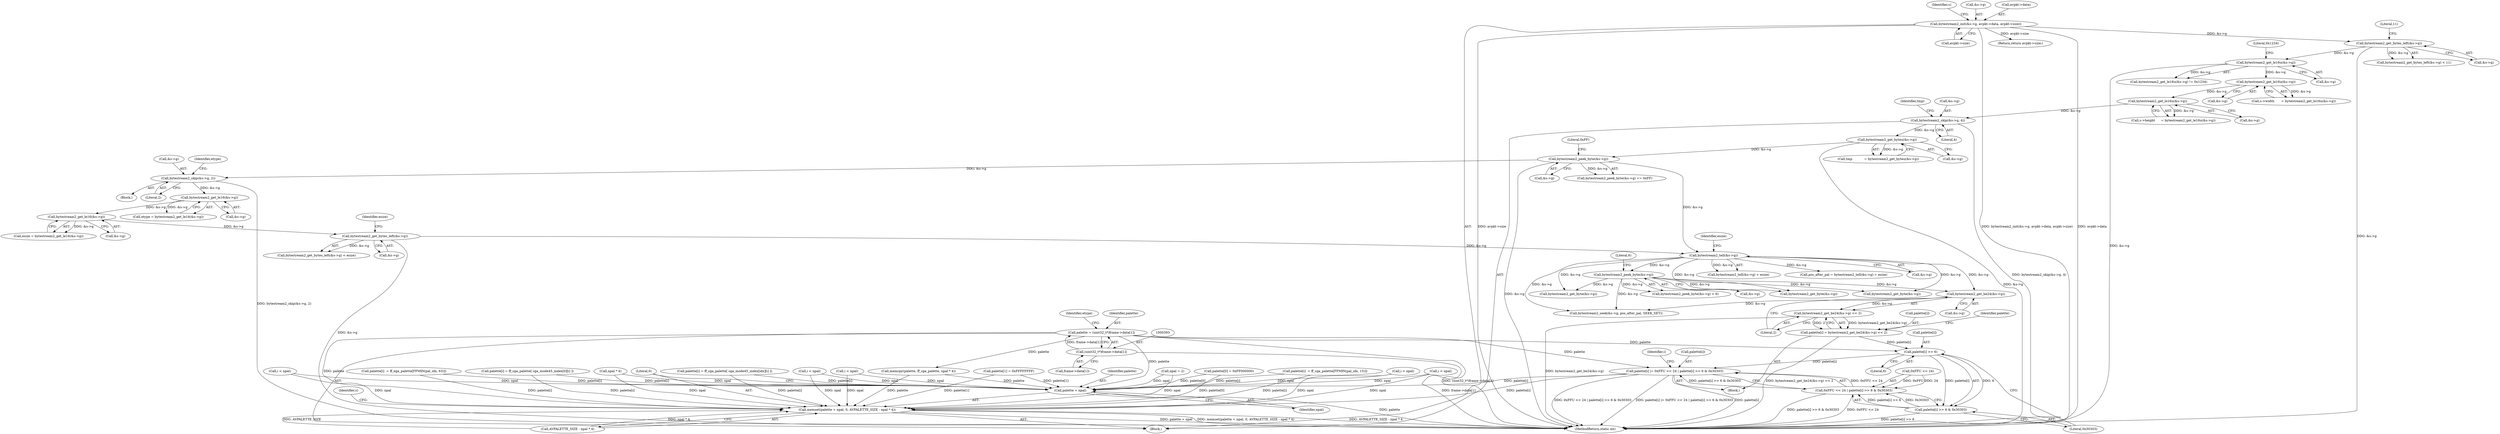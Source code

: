 digraph "0_FFmpeg_8c2ea3030af7b40a3c4275696fb5c76cdb80950a@pointer" {
"1000570" [label="(Call,palette[i] >> 6)"];
"1000550" [label="(Call,palette[i] = bytestream2_get_be24(&s->g) << 2)"];
"1000554" [label="(Call,bytestream2_get_be24(&s->g) << 2)"];
"1000555" [label="(Call,bytestream2_get_be24(&s->g))"];
"1000409" [label="(Call,bytestream2_peek_byte(&s->g))"];
"1000384" [label="(Call,bytestream2_tell(&s->g))"];
"1000274" [label="(Call,bytestream2_get_bytes_left(&s->g))"];
"1000267" [label="(Call,bytestream2_get_le16(&s->g))"];
"1000260" [label="(Call,bytestream2_get_le16(&s->g))"];
"1000252" [label="(Call,bytestream2_skip(&s->g, 2))"];
"1000234" [label="(Call,bytestream2_peek_byte(&s->g))"];
"1000187" [label="(Call,bytestream2_get_byteu(&s->g))"];
"1000179" [label="(Call,bytestream2_skip(&s->g, 4))"];
"1000174" [label="(Call,bytestream2_get_le16u(&s->g))"];
"1000165" [label="(Call,bytestream2_get_le16u(&s->g))"];
"1000153" [label="(Call,bytestream2_get_le16u(&s->g))"];
"1000143" [label="(Call,bytestream2_get_bytes_left(&s->g))"];
"1000130" [label="(Call,bytestream2_init(&s->g, avpkt->data, avpkt->size))"];
"1000390" [label="(Call,palette = (uint32_t*)frame->data[1])"];
"1000392" [label="(Call,(uint32_t*)frame->data[1])"];
"1000561" [label="(Call,palette[i] |= 0xFFU << 24 | palette[i] >> 6 & 0x30303)"];
"1000636" [label="(Call,memset(palette + npal, 0, AVPALETTE_SIZE - npal * 4))"];
"1000637" [label="(Call,palette + npal)"];
"1000569" [label="(Call,palette[i] >> 6 & 0x30303)"];
"1000565" [label="(Call,0xFFU << 24 | palette[i] >> 6 & 0x30303)"];
"1000146" [label="(Identifier,s)"];
"1000927" [label="(Return,return avpkt->size;)"];
"1000186" [label="(Identifier,tmp)"];
"1000436" [label="(Call,palette[i] = ff_cga_palette[ cga_mode45_index[idx][i] ])"];
"1000614" [label="(Call,palette[i] = ff_cga_palette[ cga_mode45_index[0][i] ])"];
"1000265" [label="(Call,esize = bytestream2_get_le16(&s->g))"];
"1000419" [label="(Call,bytestream2_get_byte(&s->g))"];
"1000170" [label="(Call,s->height      = bytestream2_get_le16u(&s->g))"];
"1000640" [label="(Literal,0)"];
"1000569" [label="(Call,palette[i] >> 6 & 0x30303)"];
"1000234" [label="(Call,bytestream2_peek_byte(&s->g))"];
"1000258" [label="(Call,etype = bytestream2_get_le16(&s->g))"];
"1000166" [label="(Call,&s->g)"];
"1000410" [label="(Call,&s->g)"];
"1000188" [label="(Call,&s->g)"];
"1000158" [label="(Literal,0x1234)"];
"1000574" [label="(Literal,6)"];
"1000500" [label="(Call,i < npal)"];
"1000251" [label="(Block,)"];
"1000179" [label="(Call,bytestream2_skip(&s->g, 4))"];
"1000638" [label="(Identifier,palette)"];
"1000279" [label="(Identifier,esize)"];
"1000260" [label="(Call,bytestream2_get_le16(&s->g))"];
"1000571" [label="(Call,palette[i])"];
"1000431" [label="(Call,i < npal)"];
"1000154" [label="(Call,&s->g)"];
"1000551" [label="(Call,palette[i])"];
"1000609" [label="(Call,i < npal)"];
"1000560" [label="(Literal,2)"];
"1000130" [label="(Call,bytestream2_init(&s->g, avpkt->data, avpkt->size))"];
"1000554" [label="(Call,bytestream2_get_be24(&s->g) << 2)"];
"1000565" [label="(Call,0xFFU << 24 | palette[i] >> 6 & 0x30303)"];
"1000563" [label="(Identifier,palette)"];
"1000462" [label="(Call,i < npal)"];
"1000633" [label="(Call,npal * 4)"];
"1000383" [label="(Call,bytestream2_tell(&s->g) + esize)"];
"1000175" [label="(Call,&s->g)"];
"1000646" [label="(Call,bytestream2_seek(&s->g, pos_after_pal, SEEK_SET))"];
"1000273" [label="(Call,bytestream2_get_bytes_left(&s->g) < esize)"];
"1000476" [label="(Call,palette[i]  = ff_cga_palette[FFMIN(pal_idx, 15)])"];
"1000261" [label="(Call,&s->g)"];
"1000253" [label="(Call,&s->g)"];
"1000639" [label="(Identifier,npal)"];
"1000138" [label="(Call,avpkt->size)"];
"1000252" [label="(Call,bytestream2_skip(&s->g, 2))"];
"1000394" [label="(Call,frame->data[1])"];
"1000402" [label="(Identifier,etype)"];
"1000153" [label="(Call,bytestream2_get_le16u(&s->g))"];
"1000591" [label="(Call,palette[1] = 0xFFFFFFFF)"];
"1000187" [label="(Call,bytestream2_get_byteu(&s->g))"];
"1000105" [label="(Block,)"];
"1000131" [label="(Call,&s->g)"];
"1000414" [label="(Literal,6)"];
"1000562" [label="(Call,palette[i])"];
"1000575" [label="(Literal,0x30303)"];
"1000514" [label="(Call,palette[i]  = ff_ega_palette[FFMIN(pal_idx, 63)])"];
"1000566" [label="(Call,0xFFU << 24)"];
"1000548" [label="(Identifier,i)"];
"1000185" [label="(Call,tmp            = bytestream2_get_byteu(&s->g))"];
"1000165" [label="(Call,bytestream2_get_le16u(&s->g))"];
"1000561" [label="(Call,palette[i] |= 0xFFU << 24 | palette[i] >> 6 & 0x30303)"];
"1000555" [label="(Call,bytestream2_get_be24(&s->g))"];
"1000235" [label="(Call,&s->g)"];
"1000161" [label="(Call,s->width       = bytestream2_get_le16u(&s->g))"];
"1000570" [label="(Call,palette[i] >> 6)"];
"1000257" [label="(Literal,2)"];
"1000641" [label="(Call,AVPALETTE_SIZE - npal * 4)"];
"1000549" [label="(Block,)"];
"1000408" [label="(Call,bytestream2_peek_byte(&s->g) < 6)"];
"1000144" [label="(Call,&s->g)"];
"1000143" [label="(Call,bytestream2_get_bytes_left(&s->g))"];
"1000381" [label="(Call,pos_after_pal = bytestream2_tell(&s->g) + esize)"];
"1000637" [label="(Call,palette + npal)"];
"1000509" [label="(Call,bytestream2_get_byte(&s->g))"];
"1000184" [label="(Literal,4)"];
"1000174" [label="(Call,bytestream2_get_le16u(&s->g))"];
"1000544" [label="(Call,i < npal)"];
"1000267" [label="(Call,bytestream2_get_le16(&s->g))"];
"1000274" [label="(Call,bytestream2_get_bytes_left(&s->g))"];
"1000239" [label="(Literal,0xFF)"];
"1000630" [label="(Call,memcpy(palette, ff_cga_palette, npal * 4))"];
"1000636" [label="(Call,memset(palette + npal, 0, AVPALETTE_SIZE - npal * 4))"];
"1000389" [label="(Identifier,esize)"];
"1000268" [label="(Call,&s->g)"];
"1000556" [label="(Call,&s->g)"];
"1000142" [label="(Call,bytestream2_get_bytes_left(&s->g) < 11)"];
"1000586" [label="(Call,palette[0] = 0xFF000000)"];
"1000233" [label="(Call,bytestream2_peek_byte(&s->g) == 0xFF)"];
"1000550" [label="(Call,palette[i] = bytestream2_get_be24(&s->g) << 2)"];
"1000385" [label="(Call,&s->g)"];
"1000275" [label="(Call,&s->g)"];
"1000152" [label="(Call,bytestream2_get_le16u(&s->g) != 0x1234)"];
"1000649" [label="(Identifier,s)"];
"1000391" [label="(Identifier,palette)"];
"1000180" [label="(Call,&s->g)"];
"1000148" [label="(Literal,11)"];
"1000135" [label="(Call,avpkt->data)"];
"1000384" [label="(Call,bytestream2_tell(&s->g))"];
"1000259" [label="(Identifier,etype)"];
"1000390" [label="(Call,palette = (uint32_t*)frame->data[1])"];
"1000931" [label="(MethodReturn,static int)"];
"1000471" [label="(Call,bytestream2_get_byte(&s->g))"];
"1000583" [label="(Call,npal = 2)"];
"1000409" [label="(Call,bytestream2_peek_byte(&s->g))"];
"1000392" [label="(Call,(uint32_t*)frame->data[1])"];
"1000570" -> "1000569"  [label="AST: "];
"1000570" -> "1000574"  [label="CFG: "];
"1000571" -> "1000570"  [label="AST: "];
"1000574" -> "1000570"  [label="AST: "];
"1000575" -> "1000570"  [label="CFG: "];
"1000570" -> "1000561"  [label="DDG: palette[i]"];
"1000570" -> "1000569"  [label="DDG: palette[i]"];
"1000570" -> "1000569"  [label="DDG: 6"];
"1000550" -> "1000570"  [label="DDG: palette[i]"];
"1000390" -> "1000570"  [label="DDG: palette"];
"1000550" -> "1000549"  [label="AST: "];
"1000550" -> "1000554"  [label="CFG: "];
"1000551" -> "1000550"  [label="AST: "];
"1000554" -> "1000550"  [label="AST: "];
"1000563" -> "1000550"  [label="CFG: "];
"1000550" -> "1000931"  [label="DDG: bytestream2_get_be24(&s->g) << 2"];
"1000554" -> "1000550"  [label="DDG: bytestream2_get_be24(&s->g)"];
"1000554" -> "1000550"  [label="DDG: 2"];
"1000554" -> "1000560"  [label="CFG: "];
"1000555" -> "1000554"  [label="AST: "];
"1000560" -> "1000554"  [label="AST: "];
"1000554" -> "1000931"  [label="DDG: bytestream2_get_be24(&s->g)"];
"1000555" -> "1000554"  [label="DDG: &s->g"];
"1000555" -> "1000556"  [label="CFG: "];
"1000556" -> "1000555"  [label="AST: "];
"1000560" -> "1000555"  [label="CFG: "];
"1000409" -> "1000555"  [label="DDG: &s->g"];
"1000384" -> "1000555"  [label="DDG: &s->g"];
"1000555" -> "1000646"  [label="DDG: &s->g"];
"1000409" -> "1000408"  [label="AST: "];
"1000409" -> "1000410"  [label="CFG: "];
"1000410" -> "1000409"  [label="AST: "];
"1000414" -> "1000409"  [label="CFG: "];
"1000409" -> "1000408"  [label="DDG: &s->g"];
"1000384" -> "1000409"  [label="DDG: &s->g"];
"1000409" -> "1000419"  [label="DDG: &s->g"];
"1000409" -> "1000471"  [label="DDG: &s->g"];
"1000409" -> "1000509"  [label="DDG: &s->g"];
"1000409" -> "1000646"  [label="DDG: &s->g"];
"1000384" -> "1000383"  [label="AST: "];
"1000384" -> "1000385"  [label="CFG: "];
"1000385" -> "1000384"  [label="AST: "];
"1000389" -> "1000384"  [label="CFG: "];
"1000384" -> "1000381"  [label="DDG: &s->g"];
"1000384" -> "1000383"  [label="DDG: &s->g"];
"1000274" -> "1000384"  [label="DDG: &s->g"];
"1000234" -> "1000384"  [label="DDG: &s->g"];
"1000384" -> "1000419"  [label="DDG: &s->g"];
"1000384" -> "1000471"  [label="DDG: &s->g"];
"1000384" -> "1000509"  [label="DDG: &s->g"];
"1000384" -> "1000646"  [label="DDG: &s->g"];
"1000274" -> "1000273"  [label="AST: "];
"1000274" -> "1000275"  [label="CFG: "];
"1000275" -> "1000274"  [label="AST: "];
"1000279" -> "1000274"  [label="CFG: "];
"1000274" -> "1000931"  [label="DDG: &s->g"];
"1000274" -> "1000273"  [label="DDG: &s->g"];
"1000267" -> "1000274"  [label="DDG: &s->g"];
"1000267" -> "1000265"  [label="AST: "];
"1000267" -> "1000268"  [label="CFG: "];
"1000268" -> "1000267"  [label="AST: "];
"1000265" -> "1000267"  [label="CFG: "];
"1000267" -> "1000265"  [label="DDG: &s->g"];
"1000260" -> "1000267"  [label="DDG: &s->g"];
"1000260" -> "1000258"  [label="AST: "];
"1000260" -> "1000261"  [label="CFG: "];
"1000261" -> "1000260"  [label="AST: "];
"1000258" -> "1000260"  [label="CFG: "];
"1000260" -> "1000258"  [label="DDG: &s->g"];
"1000252" -> "1000260"  [label="DDG: &s->g"];
"1000252" -> "1000251"  [label="AST: "];
"1000252" -> "1000257"  [label="CFG: "];
"1000253" -> "1000252"  [label="AST: "];
"1000257" -> "1000252"  [label="AST: "];
"1000259" -> "1000252"  [label="CFG: "];
"1000252" -> "1000931"  [label="DDG: bytestream2_skip(&s->g, 2)"];
"1000234" -> "1000252"  [label="DDG: &s->g"];
"1000234" -> "1000233"  [label="AST: "];
"1000234" -> "1000235"  [label="CFG: "];
"1000235" -> "1000234"  [label="AST: "];
"1000239" -> "1000234"  [label="CFG: "];
"1000234" -> "1000931"  [label="DDG: &s->g"];
"1000234" -> "1000233"  [label="DDG: &s->g"];
"1000187" -> "1000234"  [label="DDG: &s->g"];
"1000187" -> "1000185"  [label="AST: "];
"1000187" -> "1000188"  [label="CFG: "];
"1000188" -> "1000187"  [label="AST: "];
"1000185" -> "1000187"  [label="CFG: "];
"1000187" -> "1000931"  [label="DDG: &s->g"];
"1000187" -> "1000185"  [label="DDG: &s->g"];
"1000179" -> "1000187"  [label="DDG: &s->g"];
"1000179" -> "1000105"  [label="AST: "];
"1000179" -> "1000184"  [label="CFG: "];
"1000180" -> "1000179"  [label="AST: "];
"1000184" -> "1000179"  [label="AST: "];
"1000186" -> "1000179"  [label="CFG: "];
"1000179" -> "1000931"  [label="DDG: bytestream2_skip(&s->g, 4)"];
"1000174" -> "1000179"  [label="DDG: &s->g"];
"1000174" -> "1000170"  [label="AST: "];
"1000174" -> "1000175"  [label="CFG: "];
"1000175" -> "1000174"  [label="AST: "];
"1000170" -> "1000174"  [label="CFG: "];
"1000174" -> "1000170"  [label="DDG: &s->g"];
"1000165" -> "1000174"  [label="DDG: &s->g"];
"1000165" -> "1000161"  [label="AST: "];
"1000165" -> "1000166"  [label="CFG: "];
"1000166" -> "1000165"  [label="AST: "];
"1000161" -> "1000165"  [label="CFG: "];
"1000165" -> "1000161"  [label="DDG: &s->g"];
"1000153" -> "1000165"  [label="DDG: &s->g"];
"1000153" -> "1000152"  [label="AST: "];
"1000153" -> "1000154"  [label="CFG: "];
"1000154" -> "1000153"  [label="AST: "];
"1000158" -> "1000153"  [label="CFG: "];
"1000153" -> "1000931"  [label="DDG: &s->g"];
"1000153" -> "1000152"  [label="DDG: &s->g"];
"1000143" -> "1000153"  [label="DDG: &s->g"];
"1000143" -> "1000142"  [label="AST: "];
"1000143" -> "1000144"  [label="CFG: "];
"1000144" -> "1000143"  [label="AST: "];
"1000148" -> "1000143"  [label="CFG: "];
"1000143" -> "1000931"  [label="DDG: &s->g"];
"1000143" -> "1000142"  [label="DDG: &s->g"];
"1000130" -> "1000143"  [label="DDG: &s->g"];
"1000130" -> "1000105"  [label="AST: "];
"1000130" -> "1000138"  [label="CFG: "];
"1000131" -> "1000130"  [label="AST: "];
"1000135" -> "1000130"  [label="AST: "];
"1000138" -> "1000130"  [label="AST: "];
"1000146" -> "1000130"  [label="CFG: "];
"1000130" -> "1000931"  [label="DDG: bytestream2_init(&s->g, avpkt->data, avpkt->size)"];
"1000130" -> "1000931"  [label="DDG: avpkt->data"];
"1000130" -> "1000931"  [label="DDG: avpkt->size"];
"1000130" -> "1000927"  [label="DDG: avpkt->size"];
"1000390" -> "1000105"  [label="AST: "];
"1000390" -> "1000392"  [label="CFG: "];
"1000391" -> "1000390"  [label="AST: "];
"1000392" -> "1000390"  [label="AST: "];
"1000402" -> "1000390"  [label="CFG: "];
"1000390" -> "1000931"  [label="DDG: (uint32_t*)frame->data[1]"];
"1000392" -> "1000390"  [label="DDG: frame->data[1]"];
"1000390" -> "1000561"  [label="DDG: palette"];
"1000390" -> "1000630"  [label="DDG: palette"];
"1000390" -> "1000636"  [label="DDG: palette"];
"1000390" -> "1000637"  [label="DDG: palette"];
"1000392" -> "1000394"  [label="CFG: "];
"1000393" -> "1000392"  [label="AST: "];
"1000394" -> "1000392"  [label="AST: "];
"1000392" -> "1000931"  [label="DDG: frame->data[1]"];
"1000561" -> "1000549"  [label="AST: "];
"1000561" -> "1000565"  [label="CFG: "];
"1000562" -> "1000561"  [label="AST: "];
"1000565" -> "1000561"  [label="AST: "];
"1000548" -> "1000561"  [label="CFG: "];
"1000561" -> "1000931"  [label="DDG: palette[i]"];
"1000561" -> "1000931"  [label="DDG: 0xFFU << 24 | palette[i] >> 6 & 0x30303"];
"1000561" -> "1000931"  [label="DDG: palette[i] |= 0xFFU << 24 | palette[i] >> 6 & 0x30303"];
"1000565" -> "1000561"  [label="DDG: 0xFFU << 24"];
"1000565" -> "1000561"  [label="DDG: palette[i] >> 6 & 0x30303"];
"1000561" -> "1000636"  [label="DDG: palette[i]"];
"1000561" -> "1000637"  [label="DDG: palette[i]"];
"1000636" -> "1000105"  [label="AST: "];
"1000636" -> "1000641"  [label="CFG: "];
"1000637" -> "1000636"  [label="AST: "];
"1000640" -> "1000636"  [label="AST: "];
"1000641" -> "1000636"  [label="AST: "];
"1000649" -> "1000636"  [label="CFG: "];
"1000636" -> "1000931"  [label="DDG: AVPALETTE_SIZE - npal * 4"];
"1000636" -> "1000931"  [label="DDG: palette + npal"];
"1000636" -> "1000931"  [label="DDG: memset(palette + npal, 0, AVPALETTE_SIZE - npal * 4)"];
"1000436" -> "1000636"  [label="DDG: palette[i]"];
"1000630" -> "1000636"  [label="DDG: palette"];
"1000591" -> "1000636"  [label="DDG: palette[1]"];
"1000514" -> "1000636"  [label="DDG: palette[i]"];
"1000586" -> "1000636"  [label="DDG: palette[0]"];
"1000614" -> "1000636"  [label="DDG: palette[i]"];
"1000476" -> "1000636"  [label="DDG: palette[i]"];
"1000544" -> "1000636"  [label="DDG: npal"];
"1000583" -> "1000636"  [label="DDG: npal"];
"1000609" -> "1000636"  [label="DDG: npal"];
"1000500" -> "1000636"  [label="DDG: npal"];
"1000633" -> "1000636"  [label="DDG: npal"];
"1000431" -> "1000636"  [label="DDG: npal"];
"1000462" -> "1000636"  [label="DDG: npal"];
"1000641" -> "1000636"  [label="DDG: AVPALETTE_SIZE"];
"1000641" -> "1000636"  [label="DDG: npal * 4"];
"1000637" -> "1000639"  [label="CFG: "];
"1000638" -> "1000637"  [label="AST: "];
"1000639" -> "1000637"  [label="AST: "];
"1000640" -> "1000637"  [label="CFG: "];
"1000637" -> "1000931"  [label="DDG: palette"];
"1000436" -> "1000637"  [label="DDG: palette[i]"];
"1000630" -> "1000637"  [label="DDG: palette"];
"1000591" -> "1000637"  [label="DDG: palette[1]"];
"1000514" -> "1000637"  [label="DDG: palette[i]"];
"1000586" -> "1000637"  [label="DDG: palette[0]"];
"1000614" -> "1000637"  [label="DDG: palette[i]"];
"1000476" -> "1000637"  [label="DDG: palette[i]"];
"1000544" -> "1000637"  [label="DDG: npal"];
"1000583" -> "1000637"  [label="DDG: npal"];
"1000609" -> "1000637"  [label="DDG: npal"];
"1000500" -> "1000637"  [label="DDG: npal"];
"1000633" -> "1000637"  [label="DDG: npal"];
"1000431" -> "1000637"  [label="DDG: npal"];
"1000462" -> "1000637"  [label="DDG: npal"];
"1000569" -> "1000565"  [label="AST: "];
"1000569" -> "1000575"  [label="CFG: "];
"1000575" -> "1000569"  [label="AST: "];
"1000565" -> "1000569"  [label="CFG: "];
"1000569" -> "1000931"  [label="DDG: palette[i] >> 6"];
"1000569" -> "1000565"  [label="DDG: palette[i] >> 6"];
"1000569" -> "1000565"  [label="DDG: 0x30303"];
"1000566" -> "1000565"  [label="AST: "];
"1000565" -> "1000931"  [label="DDG: palette[i] >> 6 & 0x30303"];
"1000565" -> "1000931"  [label="DDG: 0xFFU << 24"];
"1000566" -> "1000565"  [label="DDG: 0xFFU"];
"1000566" -> "1000565"  [label="DDG: 24"];
}
